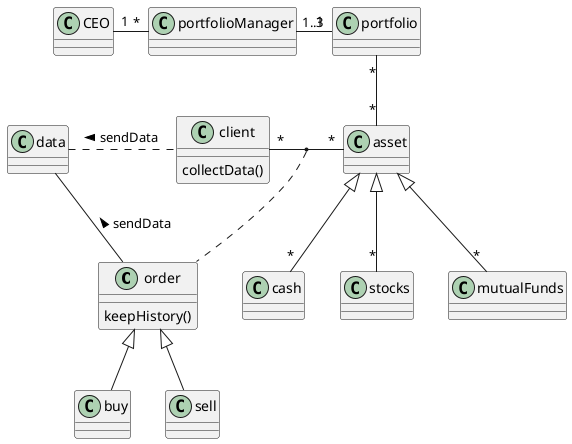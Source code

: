@startuml

class order {
    keepHistory()
}
class client {
    collectData()
}
CEO "1" - "*" portfolioManager
portfolioManager "1..3" - "1" portfolio
portfolio "*" -- "*" asset
client "*" - "*" asset
(client, asset) .. order
order <|-- buy
order <|-- sell
data -- order: < sendData
data . client : < sendData
asset <|-- "*" stocks
asset <|-- "*" mutualFunds
asset <|-- "*" cash

@enduml